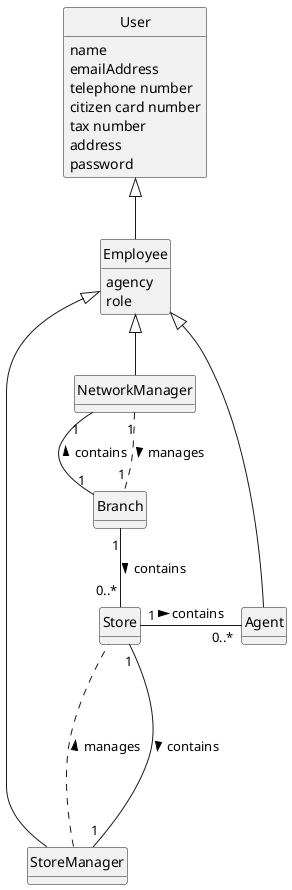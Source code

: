 @startuml
skinparam monochrome true
skinparam packageStyle rectangle
skinparam shadowing false
'skinparam linetype ortho
'left to right direction
skinparam classAttributeIconSize 0
hide circle
hide methods


class User {
name
emailAddress
telephone number
citizen card number
tax number
address
password
}

class Agent {
}

class Store {
}

class StoreManager {
}

class Employee{
agency
role
}


class NetworkManager{
}

Employee  <|--down NetworkManager
Employee <|--down  Agent
Employee <|------- StoreManager

Store "1" -- "1" StoreManager : contains >
StoreManager . Store : manages >
Store "1" - "0..*" Agent : contains >

Branch "1" -- "0..*" Store : contains >
Branch "1" -- "1" NetworkManager : contains >
NetworkManager "1" .. "1" Branch : manages >

User <|-- Employee
@enduml